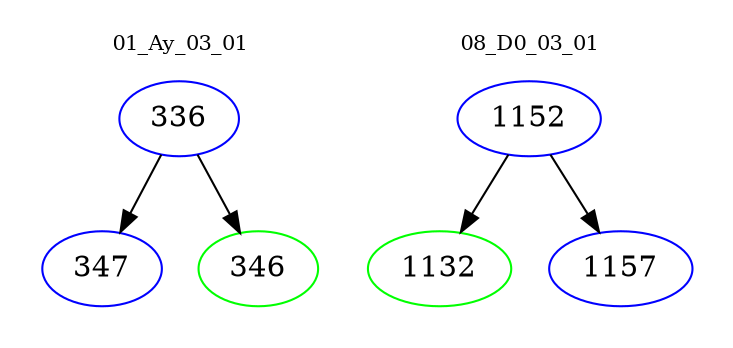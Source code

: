 digraph{
subgraph cluster_0 {
color = white
label = "01_Ay_03_01";
fontsize=10;
T0_336 [label="336", color="blue"]
T0_336 -> T0_347 [color="black"]
T0_347 [label="347", color="blue"]
T0_336 -> T0_346 [color="black"]
T0_346 [label="346", color="green"]
}
subgraph cluster_1 {
color = white
label = "08_D0_03_01";
fontsize=10;
T1_1152 [label="1152", color="blue"]
T1_1152 -> T1_1132 [color="black"]
T1_1132 [label="1132", color="green"]
T1_1152 -> T1_1157 [color="black"]
T1_1157 [label="1157", color="blue"]
}
}
